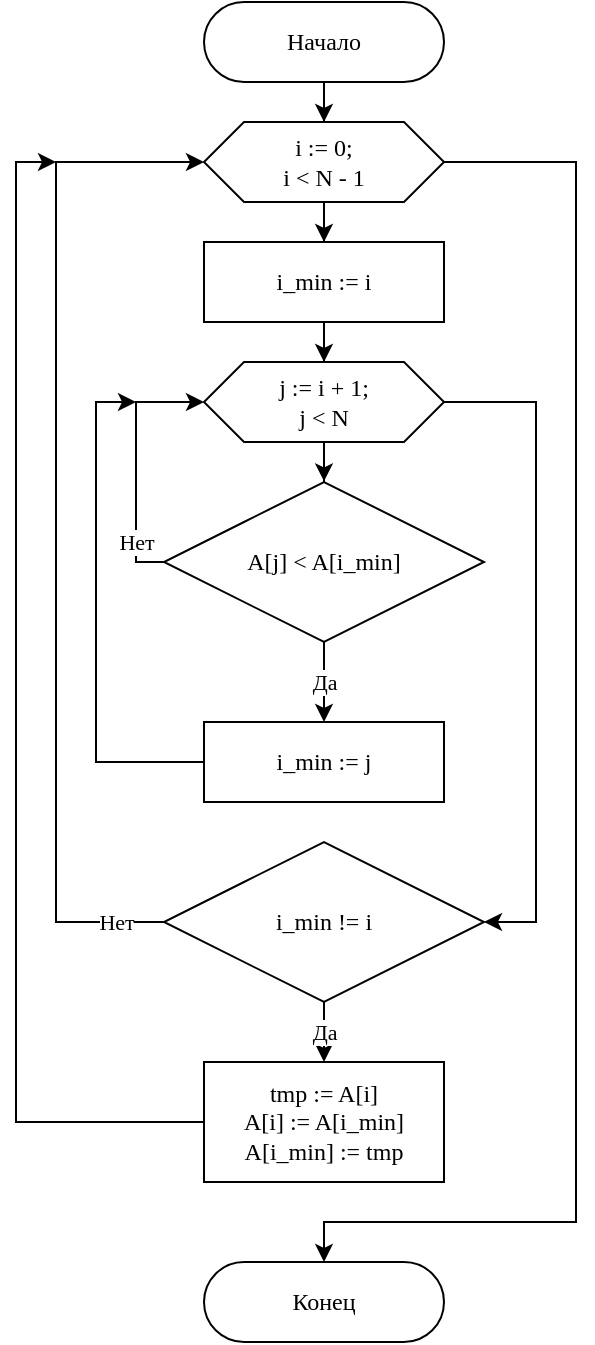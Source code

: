 <mxfile version="14.0.1" type="github">
  <diagram id="jJN2-YR1qqHn-e9BybVK" name="Page-1">
    <mxGraphModel dx="1192" dy="843" grid="1" gridSize="10" guides="1" tooltips="1" connect="1" arrows="1" fold="1" page="1" pageScale="1" pageWidth="827" pageHeight="1169" math="0" shadow="0">
      <root>
        <mxCell id="0" />
        <mxCell id="1" parent="0" />
        <mxCell id="zWPFmJT7cU66MBOUrcfU-5" value="" style="edgeStyle=orthogonalEdgeStyle;rounded=0;orthogonalLoop=1;jettySize=auto;html=1;fontFamily=Consolas;" edge="1" parent="1" source="zWPFmJT7cU66MBOUrcfU-1" target="zWPFmJT7cU66MBOUrcfU-4">
          <mxGeometry relative="1" as="geometry" />
        </mxCell>
        <mxCell id="zWPFmJT7cU66MBOUrcfU-1" value="Начало" style="rounded=1;whiteSpace=wrap;html=1;arcSize=50;fontFamily=Consolas;" vertex="1" parent="1">
          <mxGeometry x="354" y="40" width="120" height="40" as="geometry" />
        </mxCell>
        <mxCell id="zWPFmJT7cU66MBOUrcfU-7" value="" style="edgeStyle=orthogonalEdgeStyle;rounded=0;orthogonalLoop=1;jettySize=auto;html=1;fontFamily=Consolas;" edge="1" parent="1" source="zWPFmJT7cU66MBOUrcfU-4" target="zWPFmJT7cU66MBOUrcfU-6">
          <mxGeometry relative="1" as="geometry" />
        </mxCell>
        <mxCell id="zWPFmJT7cU66MBOUrcfU-25" style="edgeStyle=orthogonalEdgeStyle;rounded=0;orthogonalLoop=1;jettySize=auto;html=1;fontFamily=Consolas;entryX=0.5;entryY=0;entryDx=0;entryDy=0;" edge="1" parent="1" source="zWPFmJT7cU66MBOUrcfU-4" target="zWPFmJT7cU66MBOUrcfU-26">
          <mxGeometry relative="1" as="geometry">
            <mxPoint x="420" y="670" as="targetPoint" />
            <Array as="points">
              <mxPoint x="540" y="120" />
              <mxPoint x="540" y="650" />
              <mxPoint x="414" y="650" />
            </Array>
          </mxGeometry>
        </mxCell>
        <mxCell id="zWPFmJT7cU66MBOUrcfU-4" value="&lt;div&gt;i := 0;&lt;/div&gt;&lt;div&gt;i &amp;lt; N - 1&lt;/div&gt;" style="shape=hexagon;perimeter=hexagonPerimeter2;whiteSpace=wrap;html=1;fixedSize=1;rounded=1;fontFamily=Consolas;arcSize=0;" vertex="1" parent="1">
          <mxGeometry x="354" y="100" width="120" height="40" as="geometry" />
        </mxCell>
        <mxCell id="zWPFmJT7cU66MBOUrcfU-9" value="" style="edgeStyle=orthogonalEdgeStyle;rounded=0;orthogonalLoop=1;jettySize=auto;html=1;fontFamily=Consolas;" edge="1" parent="1" source="zWPFmJT7cU66MBOUrcfU-6" target="zWPFmJT7cU66MBOUrcfU-8">
          <mxGeometry relative="1" as="geometry" />
        </mxCell>
        <mxCell id="zWPFmJT7cU66MBOUrcfU-6" value="i_min := i" style="whiteSpace=wrap;html=1;rounded=1;fontFamily=Consolas;arcSize=0;" vertex="1" parent="1">
          <mxGeometry x="354" y="160" width="120" height="40" as="geometry" />
        </mxCell>
        <mxCell id="zWPFmJT7cU66MBOUrcfU-11" value="" style="edgeStyle=orthogonalEdgeStyle;rounded=0;orthogonalLoop=1;jettySize=auto;html=1;fontFamily=Consolas;entryX=0.5;entryY=-0.004;entryDx=0;entryDy=0;entryPerimeter=0;" edge="1" parent="1" source="zWPFmJT7cU66MBOUrcfU-8" target="zWPFmJT7cU66MBOUrcfU-14">
          <mxGeometry relative="1" as="geometry">
            <mxPoint x="414.0" y="270.0" as="targetPoint" />
            <Array as="points" />
          </mxGeometry>
        </mxCell>
        <mxCell id="zWPFmJT7cU66MBOUrcfU-19" style="edgeStyle=orthogonalEdgeStyle;rounded=0;orthogonalLoop=1;jettySize=auto;html=1;fontFamily=Consolas;entryX=1;entryY=0.5;entryDx=0;entryDy=0;" edge="1" parent="1" source="zWPFmJT7cU66MBOUrcfU-8" target="zWPFmJT7cU66MBOUrcfU-20">
          <mxGeometry relative="1" as="geometry">
            <mxPoint x="520" y="500" as="targetPoint" />
            <Array as="points">
              <mxPoint x="520" y="240" />
              <mxPoint x="520" y="500" />
            </Array>
          </mxGeometry>
        </mxCell>
        <mxCell id="zWPFmJT7cU66MBOUrcfU-8" value="&lt;div&gt;j := i + 1;&lt;/div&gt;&lt;div&gt;j &amp;lt; N&lt;/div&gt;" style="shape=hexagon;perimeter=hexagonPerimeter2;whiteSpace=wrap;html=1;fixedSize=1;rounded=1;fontFamily=Consolas;arcSize=0;" vertex="1" parent="1">
          <mxGeometry x="354" y="220" width="120" height="40" as="geometry" />
        </mxCell>
        <mxCell id="zWPFmJT7cU66MBOUrcfU-16" value="Да" style="edgeStyle=orthogonalEdgeStyle;rounded=0;orthogonalLoop=1;jettySize=auto;html=1;fontFamily=Consolas;" edge="1" parent="1" source="zWPFmJT7cU66MBOUrcfU-14" target="zWPFmJT7cU66MBOUrcfU-15">
          <mxGeometry relative="1" as="geometry" />
        </mxCell>
        <mxCell id="zWPFmJT7cU66MBOUrcfU-17" value="&lt;div&gt;Нет&lt;/div&gt;" style="edgeStyle=orthogonalEdgeStyle;rounded=0;orthogonalLoop=1;jettySize=auto;html=1;fontFamily=Consolas;entryX=0;entryY=0.5;entryDx=0;entryDy=0;exitX=0;exitY=0.5;exitDx=0;exitDy=0;" edge="1" parent="1" source="zWPFmJT7cU66MBOUrcfU-14" target="zWPFmJT7cU66MBOUrcfU-8">
          <mxGeometry x="-0.625" relative="1" as="geometry">
            <mxPoint x="330" y="120" as="targetPoint" />
            <Array as="points">
              <mxPoint x="320" y="320" />
              <mxPoint x="320" y="240" />
            </Array>
            <mxPoint as="offset" />
          </mxGeometry>
        </mxCell>
        <mxCell id="zWPFmJT7cU66MBOUrcfU-14" value="A[j] &amp;lt; A[i_min]" style="rhombus;whiteSpace=wrap;html=1;rounded=1;fontFamily=Consolas;arcSize=0;" vertex="1" parent="1">
          <mxGeometry x="334" y="280" width="160" height="80" as="geometry" />
        </mxCell>
        <mxCell id="zWPFmJT7cU66MBOUrcfU-18" style="edgeStyle=orthogonalEdgeStyle;rounded=0;orthogonalLoop=1;jettySize=auto;html=1;fontFamily=Consolas;" edge="1" parent="1" source="zWPFmJT7cU66MBOUrcfU-15">
          <mxGeometry relative="1" as="geometry">
            <mxPoint x="320" y="240" as="targetPoint" />
            <Array as="points">
              <mxPoint x="300" y="420" />
              <mxPoint x="300" y="240" />
            </Array>
          </mxGeometry>
        </mxCell>
        <mxCell id="zWPFmJT7cU66MBOUrcfU-15" value="i_min := j" style="whiteSpace=wrap;html=1;rounded=1;fontFamily=Consolas;arcSize=0;" vertex="1" parent="1">
          <mxGeometry x="354" y="400" width="120" height="40" as="geometry" />
        </mxCell>
        <mxCell id="zWPFmJT7cU66MBOUrcfU-22" value="Да" style="edgeStyle=orthogonalEdgeStyle;rounded=0;orthogonalLoop=1;jettySize=auto;html=1;fontFamily=Consolas;" edge="1" parent="1" source="zWPFmJT7cU66MBOUrcfU-20" target="zWPFmJT7cU66MBOUrcfU-21">
          <mxGeometry relative="1" as="geometry" />
        </mxCell>
        <mxCell id="zWPFmJT7cU66MBOUrcfU-23" value="&lt;div&gt;Нет&lt;/div&gt;" style="edgeStyle=orthogonalEdgeStyle;rounded=0;orthogonalLoop=1;jettySize=auto;html=1;entryX=0;entryY=0.5;entryDx=0;entryDy=0;fontFamily=Consolas;" edge="1" parent="1" source="zWPFmJT7cU66MBOUrcfU-20" target="zWPFmJT7cU66MBOUrcfU-4">
          <mxGeometry x="-0.905" relative="1" as="geometry">
            <Array as="points">
              <mxPoint x="280" y="500" />
              <mxPoint x="280" y="120" />
            </Array>
            <mxPoint as="offset" />
          </mxGeometry>
        </mxCell>
        <mxCell id="zWPFmJT7cU66MBOUrcfU-20" value="i_min != i" style="rhombus;whiteSpace=wrap;html=1;rounded=1;fontFamily=Consolas;arcSize=0;" vertex="1" parent="1">
          <mxGeometry x="334" y="460" width="160" height="80" as="geometry" />
        </mxCell>
        <mxCell id="zWPFmJT7cU66MBOUrcfU-24" style="edgeStyle=orthogonalEdgeStyle;rounded=0;orthogonalLoop=1;jettySize=auto;html=1;fontFamily=Consolas;" edge="1" parent="1" source="zWPFmJT7cU66MBOUrcfU-21">
          <mxGeometry relative="1" as="geometry">
            <mxPoint x="280" y="120" as="targetPoint" />
            <Array as="points">
              <mxPoint x="260" y="600" />
              <mxPoint x="260" y="120" />
            </Array>
          </mxGeometry>
        </mxCell>
        <mxCell id="zWPFmJT7cU66MBOUrcfU-21" value="&lt;div&gt;tmp := A[i]&lt;/div&gt;&lt;div&gt;A[i] := A[i_min]&lt;/div&gt;&lt;div&gt;A[i_min] := tmp&lt;br&gt;&lt;/div&gt;" style="whiteSpace=wrap;html=1;rounded=1;fontFamily=Consolas;arcSize=0;" vertex="1" parent="1">
          <mxGeometry x="354" y="570" width="120" height="60" as="geometry" />
        </mxCell>
        <mxCell id="zWPFmJT7cU66MBOUrcfU-26" value="Конец" style="rounded=1;whiteSpace=wrap;html=1;arcSize=50;fontFamily=Consolas;" vertex="1" parent="1">
          <mxGeometry x="354" y="670" width="120" height="40" as="geometry" />
        </mxCell>
      </root>
    </mxGraphModel>
  </diagram>
</mxfile>
